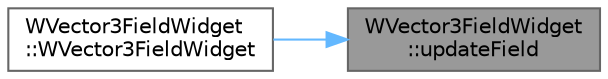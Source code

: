 digraph "WVector3FieldWidget::updateField"
{
 // LATEX_PDF_SIZE
  bgcolor="transparent";
  edge [fontname=Helvetica,fontsize=10,labelfontname=Helvetica,labelfontsize=10];
  node [fontname=Helvetica,fontsize=10,shape=box,height=0.2,width=0.4];
  rankdir="RL";
  Node1 [id="Node000001",label="WVector3FieldWidget\l::updateField",height=0.2,width=0.4,color="gray40", fillcolor="grey60", style="filled", fontcolor="black",tooltip=" "];
  Node1 -> Node2 [id="edge1_Node000001_Node000002",dir="back",color="steelblue1",style="solid",tooltip=" "];
  Node2 [id="Node000002",label="WVector3FieldWidget\l::WVector3FieldWidget",height=0.2,width=0.4,color="grey40", fillcolor="white", style="filled",URL="$class_w_vector3_field_widget.html#af97aa38d915e9507dc6d03ce2567974d",tooltip=" "];
}
